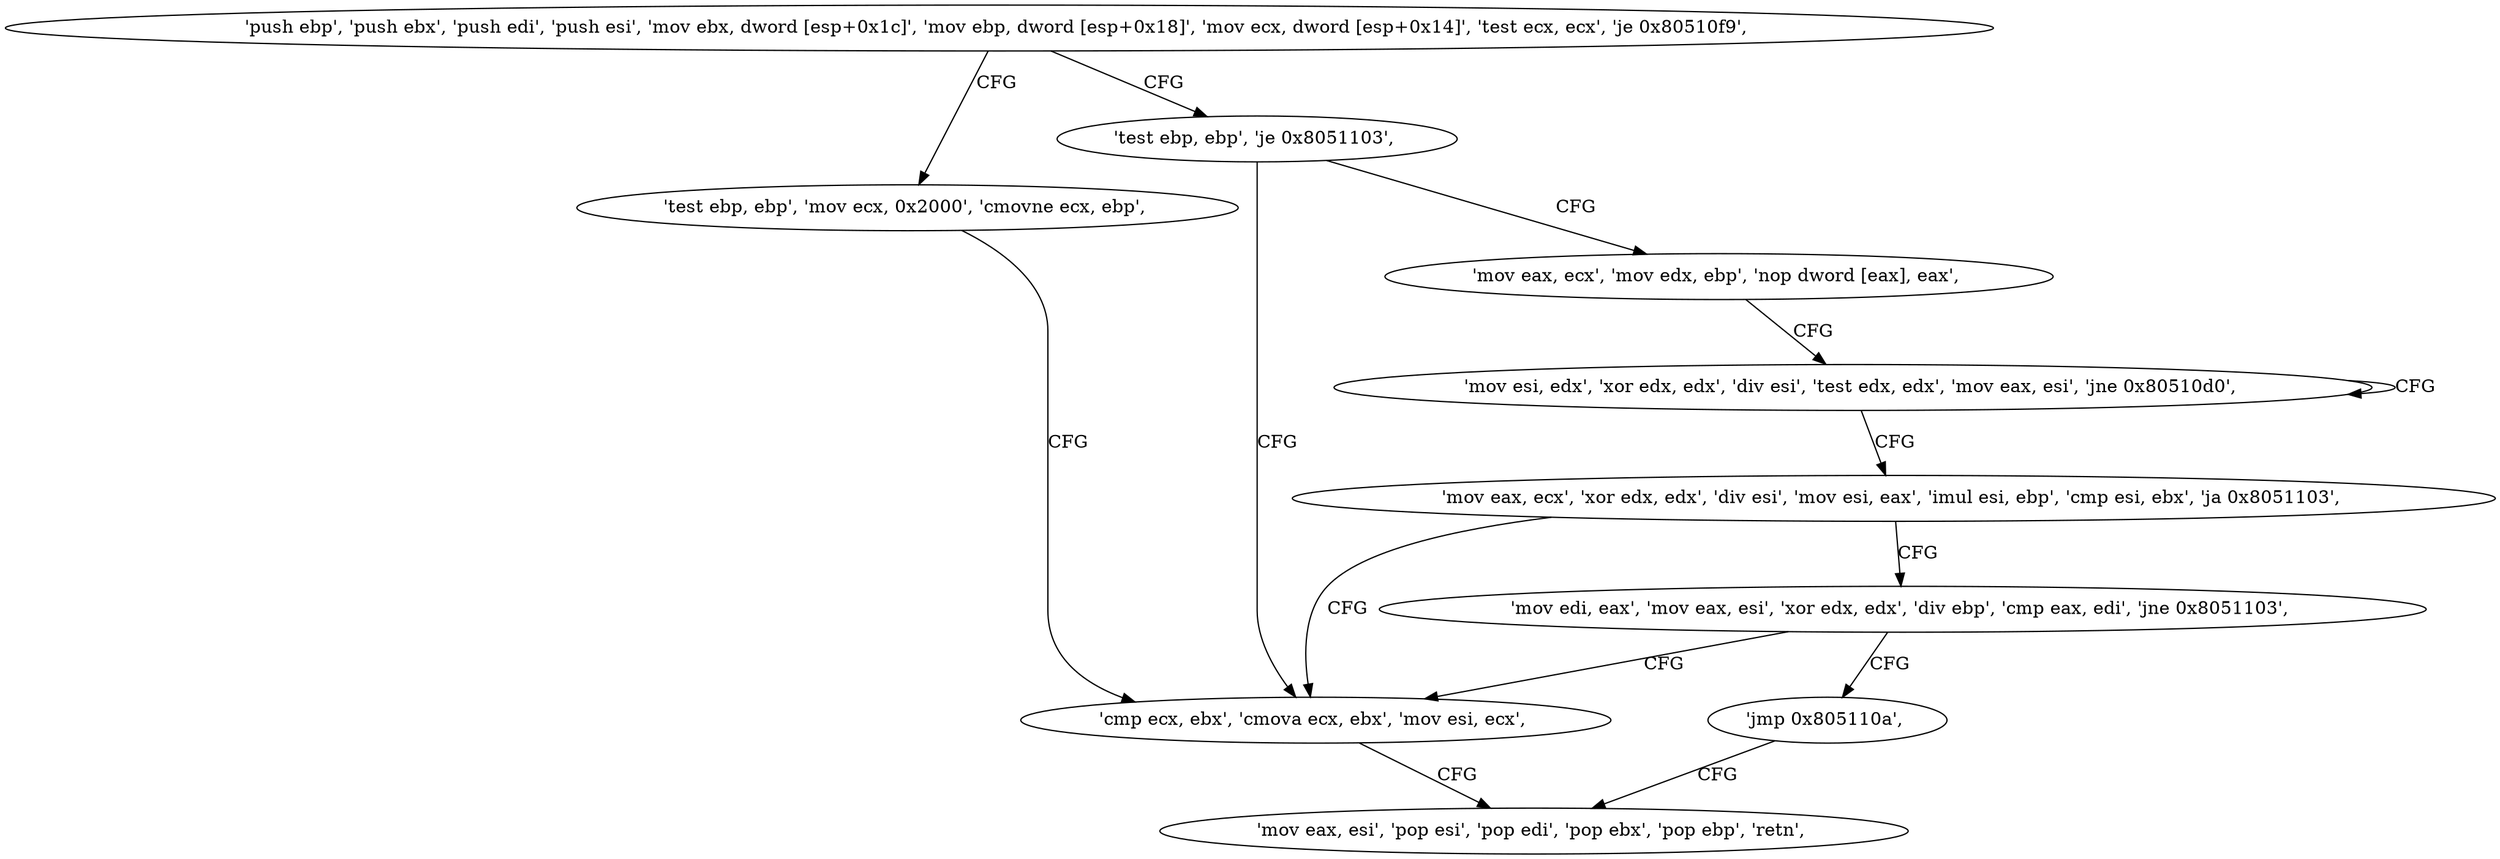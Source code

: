digraph "func" {
"134549680" [label = "'push ebp', 'push ebx', 'push edi', 'push esi', 'mov ebx, dword [esp+0x1c]', 'mov ebp, dword [esp+0x18]', 'mov ecx, dword [esp+0x14]', 'test ecx, ecx', 'je 0x80510f9', " ]
"134549753" [label = "'test ebp, ebp', 'mov ecx, 0x2000', 'cmovne ecx, ebp', " ]
"134549700" [label = "'test ebp, ebp', 'je 0x8051103', " ]
"134549763" [label = "'cmp ecx, ebx', 'cmova ecx, ebx', 'mov esi, ecx', " ]
"134549704" [label = "'mov eax, ecx', 'mov edx, ebp', 'nop dword [eax], eax', " ]
"134549770" [label = "'mov eax, esi', 'pop esi', 'pop edi', 'pop ebx', 'pop ebp', 'retn', " ]
"134549712" [label = "'mov esi, edx', 'xor edx, edx', 'div esi', 'test edx, edx', 'mov eax, esi', 'jne 0x80510d0', " ]
"134549724" [label = "'mov eax, ecx', 'xor edx, edx', 'div esi', 'mov esi, eax', 'imul esi, ebp', 'cmp esi, ebx', 'ja 0x8051103', " ]
"134549739" [label = "'mov edi, eax', 'mov eax, esi', 'xor edx, edx', 'div ebp', 'cmp eax, edi', 'jne 0x8051103', " ]
"134549751" [label = "'jmp 0x805110a', " ]
"134549680" -> "134549753" [ label = "CFG" ]
"134549680" -> "134549700" [ label = "CFG" ]
"134549753" -> "134549763" [ label = "CFG" ]
"134549700" -> "134549763" [ label = "CFG" ]
"134549700" -> "134549704" [ label = "CFG" ]
"134549763" -> "134549770" [ label = "CFG" ]
"134549704" -> "134549712" [ label = "CFG" ]
"134549712" -> "134549712" [ label = "CFG" ]
"134549712" -> "134549724" [ label = "CFG" ]
"134549724" -> "134549763" [ label = "CFG" ]
"134549724" -> "134549739" [ label = "CFG" ]
"134549739" -> "134549763" [ label = "CFG" ]
"134549739" -> "134549751" [ label = "CFG" ]
"134549751" -> "134549770" [ label = "CFG" ]
}
